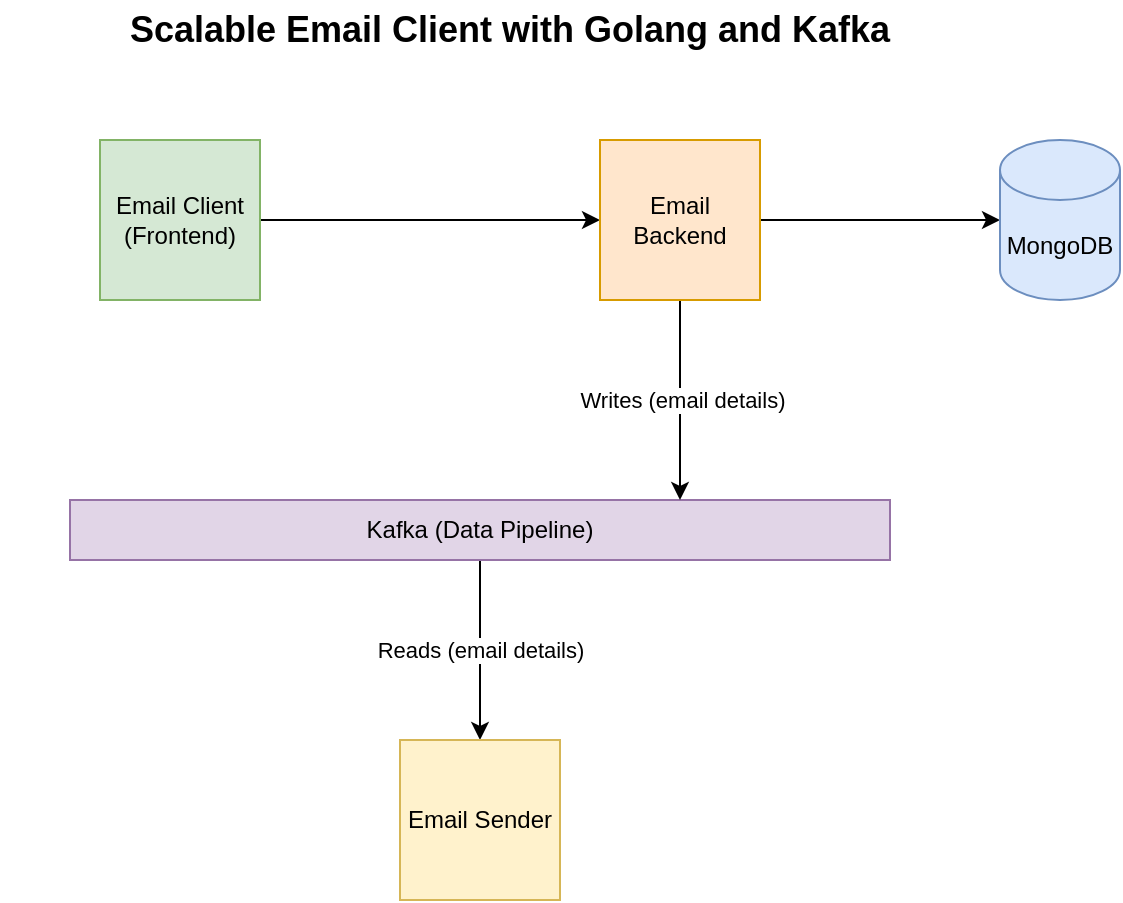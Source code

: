 <mxfile version="20.4.1" type="device"><diagram id="3CphiVxgh0CvdkCz8d6b" name="Page-1"><mxGraphModel dx="1038" dy="551" grid="1" gridSize="10" guides="1" tooltips="1" connect="1" arrows="1" fold="1" page="1" pageScale="1" pageWidth="850" pageHeight="1100" math="0" shadow="0"><root><mxCell id="0"/><mxCell id="1" parent="0"/><mxCell id="1SqVKOhpHqEmLpz9Fw2p-7" value="Reads (email details)" style="edgeStyle=orthogonalEdgeStyle;rounded=0;orthogonalLoop=1;jettySize=auto;html=1;entryX=0.5;entryY=0;entryDx=0;entryDy=0;" edge="1" parent="1" source="1SqVKOhpHqEmLpz9Fw2p-1" target="1SqVKOhpHqEmLpz9Fw2p-2"><mxGeometry relative="1" as="geometry"/></mxCell><mxCell id="1SqVKOhpHqEmLpz9Fw2p-1" value="Kafka (Data Pipeline)" style="rounded=0;whiteSpace=wrap;html=1;fillColor=#e1d5e7;strokeColor=#9673a6;" vertex="1" parent="1"><mxGeometry x="205" y="270" width="410" height="30" as="geometry"/></mxCell><mxCell id="1SqVKOhpHqEmLpz9Fw2p-2" value="Email Sender" style="whiteSpace=wrap;html=1;aspect=fixed;fillColor=#fff2cc;strokeColor=#d6b656;" vertex="1" parent="1"><mxGeometry x="370" y="390" width="80" height="80" as="geometry"/></mxCell><mxCell id="1SqVKOhpHqEmLpz9Fw2p-5" style="edgeStyle=orthogonalEdgeStyle;rounded=0;orthogonalLoop=1;jettySize=auto;html=1;" edge="1" parent="1" source="1SqVKOhpHqEmLpz9Fw2p-3" target="1SqVKOhpHqEmLpz9Fw2p-4"><mxGeometry relative="1" as="geometry"/></mxCell><mxCell id="1SqVKOhpHqEmLpz9Fw2p-3" value="Email Client (Frontend)" style="whiteSpace=wrap;html=1;aspect=fixed;labelBackgroundColor=none;fillColor=#d5e8d4;strokeColor=#82b366;" vertex="1" parent="1"><mxGeometry x="220" y="90" width="80" height="80" as="geometry"/></mxCell><mxCell id="1SqVKOhpHqEmLpz9Fw2p-6" value="Writes (email details)" style="edgeStyle=orthogonalEdgeStyle;rounded=0;orthogonalLoop=1;jettySize=auto;html=1;" edge="1" parent="1" source="1SqVKOhpHqEmLpz9Fw2p-4"><mxGeometry relative="1" as="geometry"><mxPoint x="510" y="270" as="targetPoint"/></mxGeometry></mxCell><mxCell id="1SqVKOhpHqEmLpz9Fw2p-9" style="edgeStyle=orthogonalEdgeStyle;rounded=0;orthogonalLoop=1;jettySize=auto;html=1;" edge="1" parent="1" source="1SqVKOhpHqEmLpz9Fw2p-4" target="1SqVKOhpHqEmLpz9Fw2p-8"><mxGeometry relative="1" as="geometry"/></mxCell><mxCell id="1SqVKOhpHqEmLpz9Fw2p-4" value="Email Backend" style="whiteSpace=wrap;html=1;aspect=fixed;fillColor=#ffe6cc;strokeColor=#d79b00;" vertex="1" parent="1"><mxGeometry x="470" y="90" width="80" height="80" as="geometry"/></mxCell><mxCell id="1SqVKOhpHqEmLpz9Fw2p-8" value="MongoDB" style="shape=cylinder3;whiteSpace=wrap;html=1;boundedLbl=1;backgroundOutline=1;size=15;fillColor=#dae8fc;strokeColor=#6c8ebf;" vertex="1" parent="1"><mxGeometry x="670" y="90" width="60" height="80" as="geometry"/></mxCell><mxCell id="1SqVKOhpHqEmLpz9Fw2p-10" value="&lt;b&gt;&lt;font style=&quot;font-size: 18px;&quot;&gt;Scalable Email Client with Golang and Kafka&lt;/font&gt;&lt;/b&gt;" style="text;html=1;strokeColor=none;fillColor=none;align=center;verticalAlign=middle;whiteSpace=wrap;rounded=0;labelBackgroundColor=none;" vertex="1" parent="1"><mxGeometry x="170" y="20" width="510" height="30" as="geometry"/></mxCell></root></mxGraphModel></diagram></mxfile>